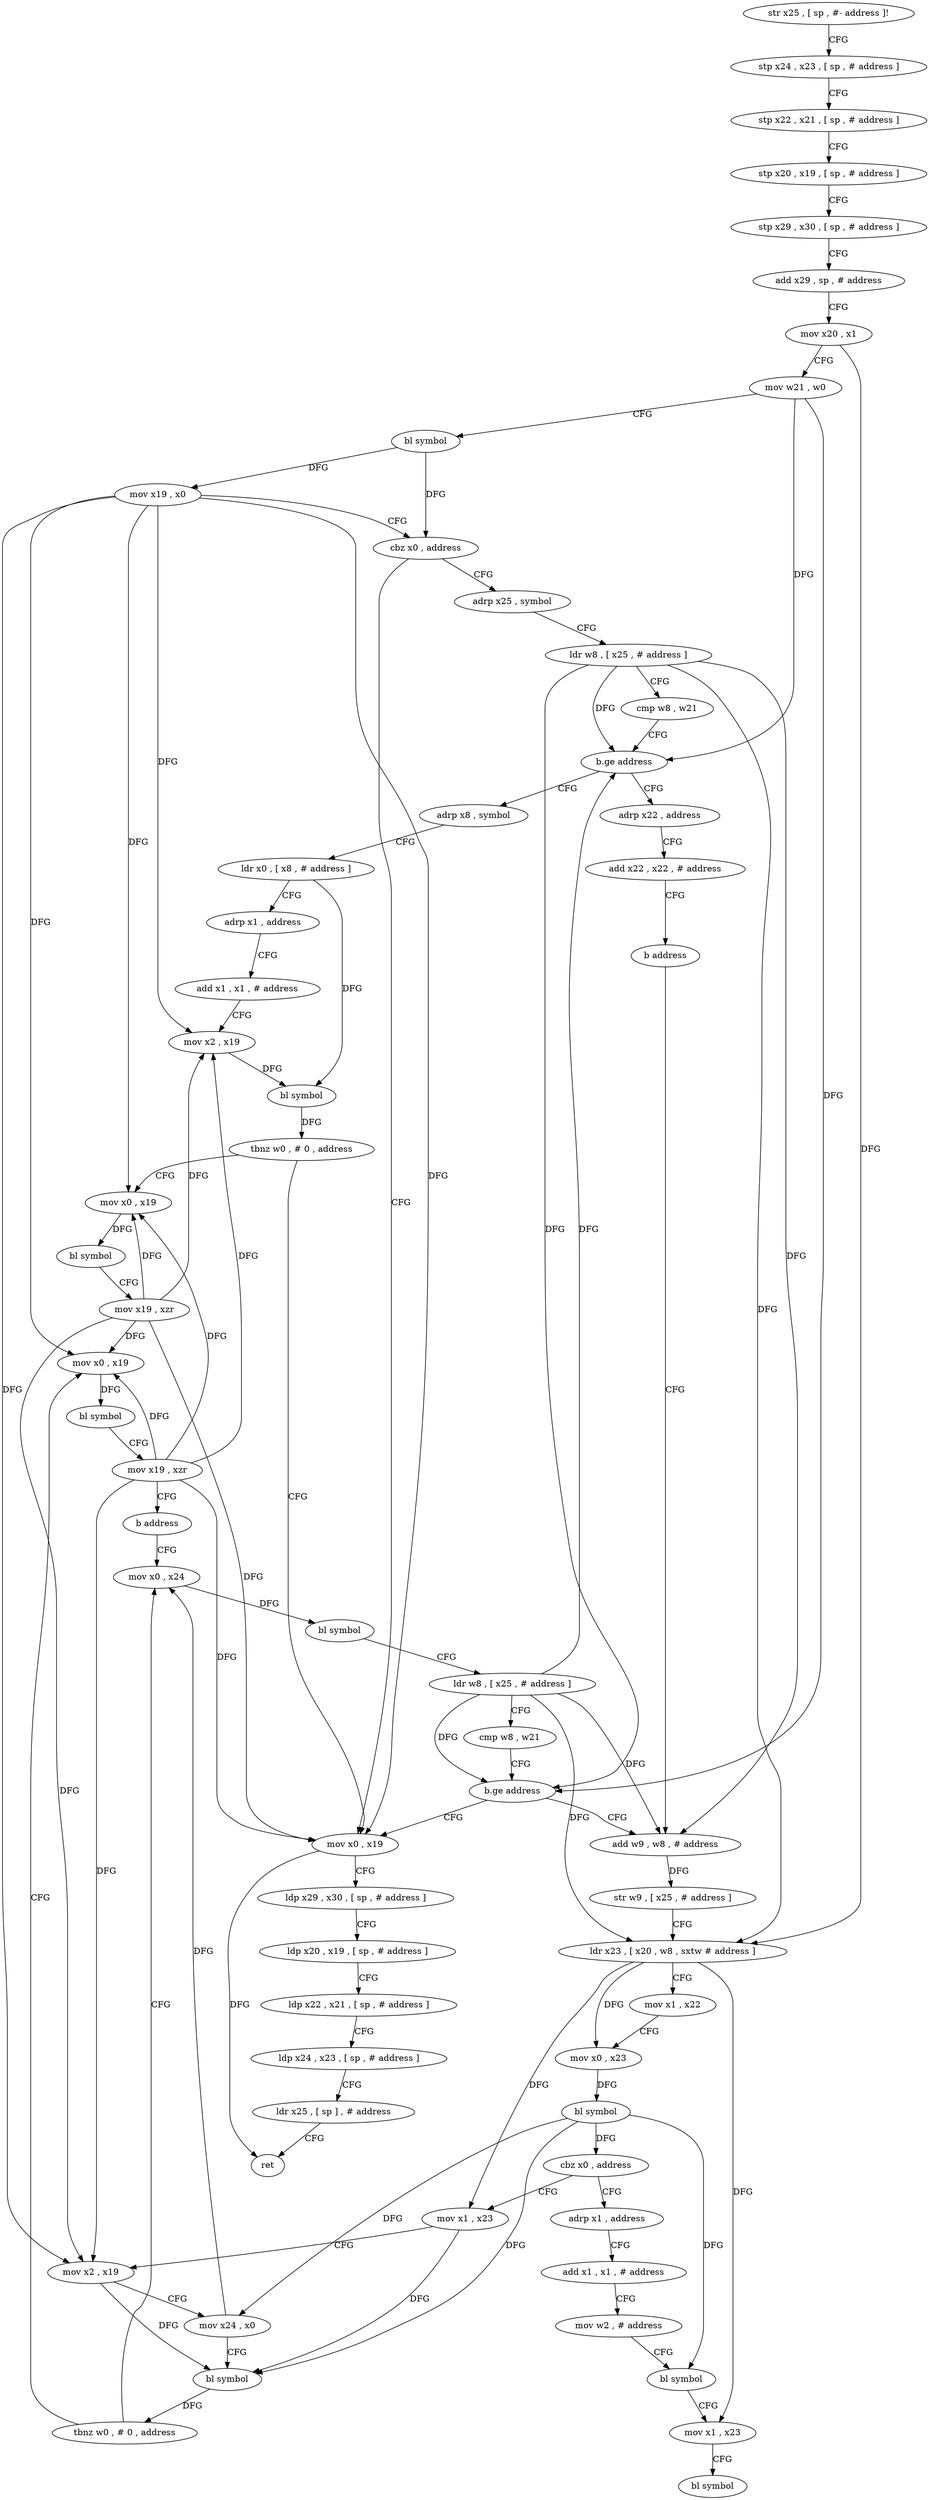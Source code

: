 digraph "func" {
"4212896" [label = "str x25 , [ sp , #- address ]!" ]
"4212900" [label = "stp x24 , x23 , [ sp , # address ]" ]
"4212904" [label = "stp x22 , x21 , [ sp , # address ]" ]
"4212908" [label = "stp x20 , x19 , [ sp , # address ]" ]
"4212912" [label = "stp x29 , x30 , [ sp , # address ]" ]
"4212916" [label = "add x29 , sp , # address" ]
"4212920" [label = "mov x20 , x1" ]
"4212924" [label = "mov w21 , w0" ]
"4212928" [label = "bl symbol" ]
"4212932" [label = "mov x19 , x0" ]
"4212936" [label = "cbz x0 , address" ]
"4213092" [label = "mov x0 , x19" ]
"4212940" [label = "adrp x25 , symbol" ]
"4213096" [label = "ldp x29 , x30 , [ sp , # address ]" ]
"4213100" [label = "ldp x20 , x19 , [ sp , # address ]" ]
"4213104" [label = "ldp x22 , x21 , [ sp , # address ]" ]
"4213108" [label = "ldp x24 , x23 , [ sp , # address ]" ]
"4213112" [label = "ldr x25 , [ sp ] , # address" ]
"4213116" [label = "ret" ]
"4212944" [label = "ldr w8 , [ x25 , # address ]" ]
"4212948" [label = "cmp w8 , w21" ]
"4212952" [label = "b.ge address" ]
"4213052" [label = "adrp x8 , symbol" ]
"4212956" [label = "adrp x22 , address" ]
"4213056" [label = "ldr x0 , [ x8 , # address ]" ]
"4213060" [label = "adrp x1 , address" ]
"4213064" [label = "add x1 , x1 , # address" ]
"4213068" [label = "mov x2 , x19" ]
"4213072" [label = "bl symbol" ]
"4213076" [label = "tbnz w0 , # 0 , address" ]
"4213080" [label = "mov x0 , x19" ]
"4212960" [label = "add x22 , x22 , # address" ]
"4212964" [label = "b address" ]
"4212988" [label = "add w9 , w8 , # address" ]
"4213084" [label = "bl symbol" ]
"4213088" [label = "mov x19 , xzr" ]
"4212992" [label = "str w9 , [ x25 , # address ]" ]
"4212996" [label = "ldr x23 , [ x20 , w8 , sxtw # address ]" ]
"4213000" [label = "mov x1 , x22" ]
"4213004" [label = "mov x0 , x23" ]
"4213008" [label = "bl symbol" ]
"4213012" [label = "cbz x0 , address" ]
"4213120" [label = "adrp x1 , address" ]
"4213016" [label = "mov x1 , x23" ]
"4213124" [label = "add x1 , x1 , # address" ]
"4213128" [label = "mov w2 , # address" ]
"4213132" [label = "bl symbol" ]
"4213136" [label = "mov x1 , x23" ]
"4213140" [label = "bl symbol" ]
"4213020" [label = "mov x2 , x19" ]
"4213024" [label = "mov x24 , x0" ]
"4213028" [label = "bl symbol" ]
"4213032" [label = "tbnz w0 , # 0 , address" ]
"4212968" [label = "mov x0 , x24" ]
"4213036" [label = "mov x0 , x19" ]
"4212972" [label = "bl symbol" ]
"4212976" [label = "ldr w8 , [ x25 , # address ]" ]
"4212980" [label = "cmp w8 , w21" ]
"4212984" [label = "b.ge address" ]
"4213040" [label = "bl symbol" ]
"4213044" [label = "mov x19 , xzr" ]
"4213048" [label = "b address" ]
"4212896" -> "4212900" [ label = "CFG" ]
"4212900" -> "4212904" [ label = "CFG" ]
"4212904" -> "4212908" [ label = "CFG" ]
"4212908" -> "4212912" [ label = "CFG" ]
"4212912" -> "4212916" [ label = "CFG" ]
"4212916" -> "4212920" [ label = "CFG" ]
"4212920" -> "4212924" [ label = "CFG" ]
"4212920" -> "4212996" [ label = "DFG" ]
"4212924" -> "4212928" [ label = "CFG" ]
"4212924" -> "4212952" [ label = "DFG" ]
"4212924" -> "4212984" [ label = "DFG" ]
"4212928" -> "4212932" [ label = "DFG" ]
"4212928" -> "4212936" [ label = "DFG" ]
"4212932" -> "4212936" [ label = "CFG" ]
"4212932" -> "4213092" [ label = "DFG" ]
"4212932" -> "4213068" [ label = "DFG" ]
"4212932" -> "4213080" [ label = "DFG" ]
"4212932" -> "4213020" [ label = "DFG" ]
"4212932" -> "4213036" [ label = "DFG" ]
"4212936" -> "4213092" [ label = "CFG" ]
"4212936" -> "4212940" [ label = "CFG" ]
"4213092" -> "4213096" [ label = "CFG" ]
"4213092" -> "4213116" [ label = "DFG" ]
"4212940" -> "4212944" [ label = "CFG" ]
"4213096" -> "4213100" [ label = "CFG" ]
"4213100" -> "4213104" [ label = "CFG" ]
"4213104" -> "4213108" [ label = "CFG" ]
"4213108" -> "4213112" [ label = "CFG" ]
"4213112" -> "4213116" [ label = "CFG" ]
"4212944" -> "4212948" [ label = "CFG" ]
"4212944" -> "4212952" [ label = "DFG" ]
"4212944" -> "4212988" [ label = "DFG" ]
"4212944" -> "4212996" [ label = "DFG" ]
"4212944" -> "4212984" [ label = "DFG" ]
"4212948" -> "4212952" [ label = "CFG" ]
"4212952" -> "4213052" [ label = "CFG" ]
"4212952" -> "4212956" [ label = "CFG" ]
"4213052" -> "4213056" [ label = "CFG" ]
"4212956" -> "4212960" [ label = "CFG" ]
"4213056" -> "4213060" [ label = "CFG" ]
"4213056" -> "4213072" [ label = "DFG" ]
"4213060" -> "4213064" [ label = "CFG" ]
"4213064" -> "4213068" [ label = "CFG" ]
"4213068" -> "4213072" [ label = "DFG" ]
"4213072" -> "4213076" [ label = "DFG" ]
"4213076" -> "4213092" [ label = "CFG" ]
"4213076" -> "4213080" [ label = "CFG" ]
"4213080" -> "4213084" [ label = "DFG" ]
"4212960" -> "4212964" [ label = "CFG" ]
"4212964" -> "4212988" [ label = "CFG" ]
"4212988" -> "4212992" [ label = "DFG" ]
"4213084" -> "4213088" [ label = "CFG" ]
"4213088" -> "4213092" [ label = "DFG" ]
"4213088" -> "4213068" [ label = "DFG" ]
"4213088" -> "4213080" [ label = "DFG" ]
"4213088" -> "4213020" [ label = "DFG" ]
"4213088" -> "4213036" [ label = "DFG" ]
"4212992" -> "4212996" [ label = "CFG" ]
"4212996" -> "4213000" [ label = "CFG" ]
"4212996" -> "4213004" [ label = "DFG" ]
"4212996" -> "4213136" [ label = "DFG" ]
"4212996" -> "4213016" [ label = "DFG" ]
"4213000" -> "4213004" [ label = "CFG" ]
"4213004" -> "4213008" [ label = "DFG" ]
"4213008" -> "4213012" [ label = "DFG" ]
"4213008" -> "4213132" [ label = "DFG" ]
"4213008" -> "4213024" [ label = "DFG" ]
"4213008" -> "4213028" [ label = "DFG" ]
"4213012" -> "4213120" [ label = "CFG" ]
"4213012" -> "4213016" [ label = "CFG" ]
"4213120" -> "4213124" [ label = "CFG" ]
"4213016" -> "4213020" [ label = "CFG" ]
"4213016" -> "4213028" [ label = "DFG" ]
"4213124" -> "4213128" [ label = "CFG" ]
"4213128" -> "4213132" [ label = "CFG" ]
"4213132" -> "4213136" [ label = "CFG" ]
"4213136" -> "4213140" [ label = "CFG" ]
"4213020" -> "4213024" [ label = "CFG" ]
"4213020" -> "4213028" [ label = "DFG" ]
"4213024" -> "4213028" [ label = "CFG" ]
"4213024" -> "4212968" [ label = "DFG" ]
"4213028" -> "4213032" [ label = "DFG" ]
"4213032" -> "4212968" [ label = "CFG" ]
"4213032" -> "4213036" [ label = "CFG" ]
"4212968" -> "4212972" [ label = "DFG" ]
"4213036" -> "4213040" [ label = "DFG" ]
"4212972" -> "4212976" [ label = "CFG" ]
"4212976" -> "4212980" [ label = "CFG" ]
"4212976" -> "4212988" [ label = "DFG" ]
"4212976" -> "4212996" [ label = "DFG" ]
"4212976" -> "4212952" [ label = "DFG" ]
"4212976" -> "4212984" [ label = "DFG" ]
"4212980" -> "4212984" [ label = "CFG" ]
"4212984" -> "4213092" [ label = "CFG" ]
"4212984" -> "4212988" [ label = "CFG" ]
"4213040" -> "4213044" [ label = "CFG" ]
"4213044" -> "4213048" [ label = "CFG" ]
"4213044" -> "4213092" [ label = "DFG" ]
"4213044" -> "4213068" [ label = "DFG" ]
"4213044" -> "4213080" [ label = "DFG" ]
"4213044" -> "4213020" [ label = "DFG" ]
"4213044" -> "4213036" [ label = "DFG" ]
"4213048" -> "4212968" [ label = "CFG" ]
}
